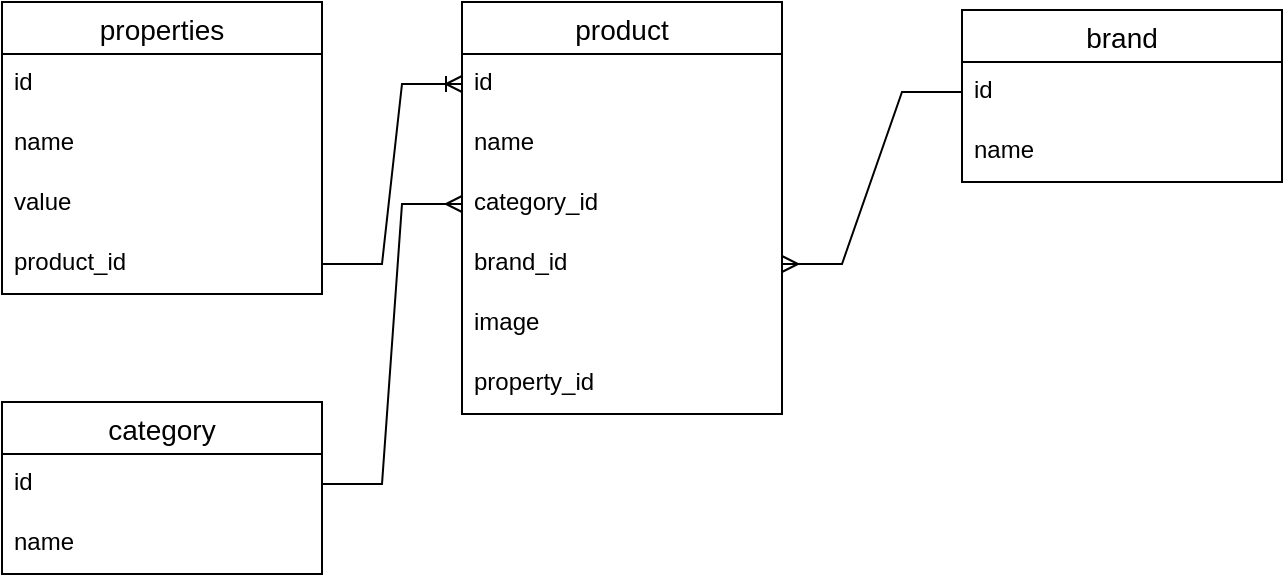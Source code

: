 <mxfile version="21.5.2" type="github">
  <diagram name="Страница 1" id="HL-aAaVnKxITwt3xPzuH">
    <mxGraphModel dx="1434" dy="827" grid="1" gridSize="10" guides="1" tooltips="1" connect="1" arrows="1" fold="1" page="1" pageScale="1" pageWidth="827" pageHeight="1169" math="0" shadow="0">
      <root>
        <mxCell id="0" />
        <mxCell id="1" parent="0" />
        <mxCell id="Q9KGipde5ENm3PDk6Z-R-1" value="category" style="swimlane;fontStyle=0;childLayout=stackLayout;horizontal=1;startSize=26;horizontalStack=0;resizeParent=1;resizeParentMax=0;resizeLast=0;collapsible=1;marginBottom=0;align=center;fontSize=14;" parent="1" vertex="1">
          <mxGeometry x="40" y="320" width="160" height="86" as="geometry" />
        </mxCell>
        <mxCell id="Q9KGipde5ENm3PDk6Z-R-2" value="id" style="text;strokeColor=none;fillColor=none;spacingLeft=4;spacingRight=4;overflow=hidden;rotatable=0;points=[[0,0.5],[1,0.5]];portConstraint=eastwest;fontSize=12;whiteSpace=wrap;html=1;" parent="Q9KGipde5ENm3PDk6Z-R-1" vertex="1">
          <mxGeometry y="26" width="160" height="30" as="geometry" />
        </mxCell>
        <mxCell id="Q9KGipde5ENm3PDk6Z-R-3" value="name" style="text;strokeColor=none;fillColor=none;spacingLeft=4;spacingRight=4;overflow=hidden;rotatable=0;points=[[0,0.5],[1,0.5]];portConstraint=eastwest;fontSize=12;whiteSpace=wrap;html=1;" parent="Q9KGipde5ENm3PDk6Z-R-1" vertex="1">
          <mxGeometry y="56" width="160" height="30" as="geometry" />
        </mxCell>
        <mxCell id="HvcPE76jBNMiAiTNhnHb-1" value="brand" style="swimlane;fontStyle=0;childLayout=stackLayout;horizontal=1;startSize=26;horizontalStack=0;resizeParent=1;resizeParentMax=0;resizeLast=0;collapsible=1;marginBottom=0;align=center;fontSize=14;" parent="1" vertex="1">
          <mxGeometry x="520" y="124" width="160" height="86" as="geometry" />
        </mxCell>
        <mxCell id="HvcPE76jBNMiAiTNhnHb-2" value="id" style="text;strokeColor=none;fillColor=none;spacingLeft=4;spacingRight=4;overflow=hidden;rotatable=0;points=[[0,0.5],[1,0.5]];portConstraint=eastwest;fontSize=12;whiteSpace=wrap;html=1;" parent="HvcPE76jBNMiAiTNhnHb-1" vertex="1">
          <mxGeometry y="26" width="160" height="30" as="geometry" />
        </mxCell>
        <mxCell id="HvcPE76jBNMiAiTNhnHb-3" value="name" style="text;strokeColor=none;fillColor=none;spacingLeft=4;spacingRight=4;overflow=hidden;rotatable=0;points=[[0,0.5],[1,0.5]];portConstraint=eastwest;fontSize=12;whiteSpace=wrap;html=1;" parent="HvcPE76jBNMiAiTNhnHb-1" vertex="1">
          <mxGeometry y="56" width="160" height="30" as="geometry" />
        </mxCell>
        <mxCell id="HvcPE76jBNMiAiTNhnHb-4" value="product" style="swimlane;fontStyle=0;childLayout=stackLayout;horizontal=1;startSize=26;horizontalStack=0;resizeParent=1;resizeParentMax=0;resizeLast=0;collapsible=1;marginBottom=0;align=center;fontSize=14;" parent="1" vertex="1">
          <mxGeometry x="270" y="120" width="160" height="206" as="geometry" />
        </mxCell>
        <mxCell id="HvcPE76jBNMiAiTNhnHb-5" value="id" style="text;strokeColor=none;fillColor=none;spacingLeft=4;spacingRight=4;overflow=hidden;rotatable=0;points=[[0,0.5],[1,0.5]];portConstraint=eastwest;fontSize=12;whiteSpace=wrap;html=1;" parent="HvcPE76jBNMiAiTNhnHb-4" vertex="1">
          <mxGeometry y="26" width="160" height="30" as="geometry" />
        </mxCell>
        <mxCell id="HvcPE76jBNMiAiTNhnHb-6" value="name" style="text;strokeColor=none;fillColor=none;spacingLeft=4;spacingRight=4;overflow=hidden;rotatable=0;points=[[0,0.5],[1,0.5]];portConstraint=eastwest;fontSize=12;whiteSpace=wrap;html=1;" parent="HvcPE76jBNMiAiTNhnHb-4" vertex="1">
          <mxGeometry y="56" width="160" height="30" as="geometry" />
        </mxCell>
        <mxCell id="ccriTdqRiZHfBFEoSvjd-1" value="category_id" style="text;strokeColor=none;fillColor=none;spacingLeft=4;spacingRight=4;overflow=hidden;rotatable=0;points=[[0,0.5],[1,0.5]];portConstraint=eastwest;fontSize=12;whiteSpace=wrap;html=1;" parent="HvcPE76jBNMiAiTNhnHb-4" vertex="1">
          <mxGeometry y="86" width="160" height="30" as="geometry" />
        </mxCell>
        <mxCell id="ccriTdqRiZHfBFEoSvjd-2" value="brand_id" style="text;strokeColor=none;fillColor=none;spacingLeft=4;spacingRight=4;overflow=hidden;rotatable=0;points=[[0,0.5],[1,0.5]];portConstraint=eastwest;fontSize=12;whiteSpace=wrap;html=1;" parent="HvcPE76jBNMiAiTNhnHb-4" vertex="1">
          <mxGeometry y="116" width="160" height="30" as="geometry" />
        </mxCell>
        <mxCell id="ccriTdqRiZHfBFEoSvjd-5" value="image" style="text;strokeColor=none;fillColor=none;spacingLeft=4;spacingRight=4;overflow=hidden;rotatable=0;points=[[0,0.5],[1,0.5]];portConstraint=eastwest;fontSize=12;whiteSpace=wrap;html=1;" parent="HvcPE76jBNMiAiTNhnHb-4" vertex="1">
          <mxGeometry y="146" width="160" height="30" as="geometry" />
        </mxCell>
        <mxCell id="ccriTdqRiZHfBFEoSvjd-14" value="property_id" style="text;strokeColor=none;fillColor=none;spacingLeft=4;spacingRight=4;overflow=hidden;rotatable=0;points=[[0,0.5],[1,0.5]];portConstraint=eastwest;fontSize=12;whiteSpace=wrap;html=1;" parent="HvcPE76jBNMiAiTNhnHb-4" vertex="1">
          <mxGeometry y="176" width="160" height="30" as="geometry" />
        </mxCell>
        <mxCell id="ccriTdqRiZHfBFEoSvjd-3" value="" style="edgeStyle=entityRelationEdgeStyle;fontSize=12;html=1;endArrow=ERmany;rounded=0;entryX=0;entryY=0.5;entryDx=0;entryDy=0;" parent="1" source="Q9KGipde5ENm3PDk6Z-R-2" target="ccriTdqRiZHfBFEoSvjd-1" edge="1">
          <mxGeometry width="100" height="100" relative="1" as="geometry">
            <mxPoint x="200" y="250" as="sourcePoint" />
            <mxPoint x="300" y="150" as="targetPoint" />
          </mxGeometry>
        </mxCell>
        <mxCell id="ccriTdqRiZHfBFEoSvjd-4" value="" style="edgeStyle=entityRelationEdgeStyle;fontSize=12;html=1;endArrow=ERmany;rounded=0;" parent="1" source="HvcPE76jBNMiAiTNhnHb-2" target="ccriTdqRiZHfBFEoSvjd-2" edge="1">
          <mxGeometry width="100" height="100" relative="1" as="geometry">
            <mxPoint x="360" y="400" as="sourcePoint" />
            <mxPoint x="460" y="300" as="targetPoint" />
          </mxGeometry>
        </mxCell>
        <mxCell id="ccriTdqRiZHfBFEoSvjd-6" value="properties" style="swimlane;fontStyle=0;childLayout=stackLayout;horizontal=1;startSize=26;horizontalStack=0;resizeParent=1;resizeParentMax=0;resizeLast=0;collapsible=1;marginBottom=0;align=center;fontSize=14;" parent="1" vertex="1">
          <mxGeometry x="40" y="120" width="160" height="146" as="geometry" />
        </mxCell>
        <mxCell id="ccriTdqRiZHfBFEoSvjd-7" value="id" style="text;strokeColor=none;fillColor=none;spacingLeft=4;spacingRight=4;overflow=hidden;rotatable=0;points=[[0,0.5],[1,0.5]];portConstraint=eastwest;fontSize=12;whiteSpace=wrap;html=1;" parent="ccriTdqRiZHfBFEoSvjd-6" vertex="1">
          <mxGeometry y="26" width="160" height="30" as="geometry" />
        </mxCell>
        <mxCell id="ccriTdqRiZHfBFEoSvjd-8" value="name" style="text;strokeColor=none;fillColor=none;spacingLeft=4;spacingRight=4;overflow=hidden;rotatable=0;points=[[0,0.5],[1,0.5]];portConstraint=eastwest;fontSize=12;whiteSpace=wrap;html=1;" parent="ccriTdqRiZHfBFEoSvjd-6" vertex="1">
          <mxGeometry y="56" width="160" height="30" as="geometry" />
        </mxCell>
        <mxCell id="ccriTdqRiZHfBFEoSvjd-9" value="value" style="text;strokeColor=none;fillColor=none;spacingLeft=4;spacingRight=4;overflow=hidden;rotatable=0;points=[[0,0.5],[1,0.5]];portConstraint=eastwest;fontSize=12;whiteSpace=wrap;html=1;" parent="ccriTdqRiZHfBFEoSvjd-6" vertex="1">
          <mxGeometry y="86" width="160" height="30" as="geometry" />
        </mxCell>
        <mxCell id="wIhJw7m2E7pvbSrYXd25-1" value="product_id" style="text;strokeColor=none;fillColor=none;spacingLeft=4;spacingRight=4;overflow=hidden;rotatable=0;points=[[0,0.5],[1,0.5]];portConstraint=eastwest;fontSize=12;whiteSpace=wrap;html=1;" vertex="1" parent="ccriTdqRiZHfBFEoSvjd-6">
          <mxGeometry y="116" width="160" height="30" as="geometry" />
        </mxCell>
        <mxCell id="wIhJw7m2E7pvbSrYXd25-2" value="" style="edgeStyle=entityRelationEdgeStyle;fontSize=12;html=1;endArrow=ERoneToMany;rounded=0;" edge="1" parent="1" source="wIhJw7m2E7pvbSrYXd25-1" target="HvcPE76jBNMiAiTNhnHb-5">
          <mxGeometry width="100" height="100" relative="1" as="geometry">
            <mxPoint x="250" y="490" as="sourcePoint" />
            <mxPoint x="350" y="390" as="targetPoint" />
          </mxGeometry>
        </mxCell>
      </root>
    </mxGraphModel>
  </diagram>
</mxfile>
